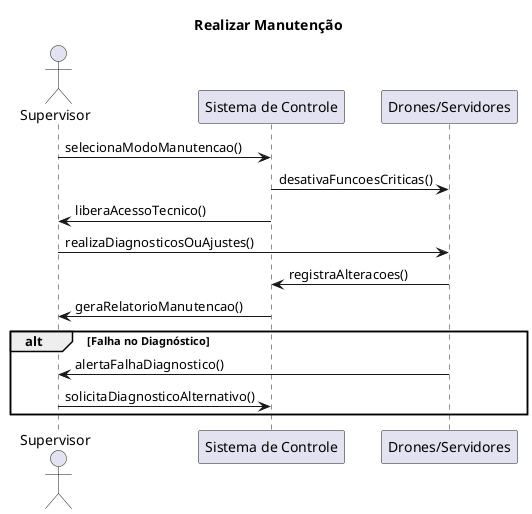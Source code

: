 @startuml
title Realizar Manutenção

actor Supervisor
participant "Sistema de Controle" as SC
participant "Drones/Servidores" as DS

Supervisor -> SC : selecionaModoManutencao()
SC -> DS : desativaFuncoesCriticas()
SC -> Supervisor : liberaAcessoTecnico()

Supervisor -> DS : realizaDiagnosticosOuAjustes()
DS -> SC : registraAlteracoes()
SC -> Supervisor : geraRelatorioManutencao()

alt Falha no Diagnóstico
    DS -> Supervisor : alertaFalhaDiagnostico()
    Supervisor -> SC : solicitaDiagnosticoAlternativo()
end


@enduml
